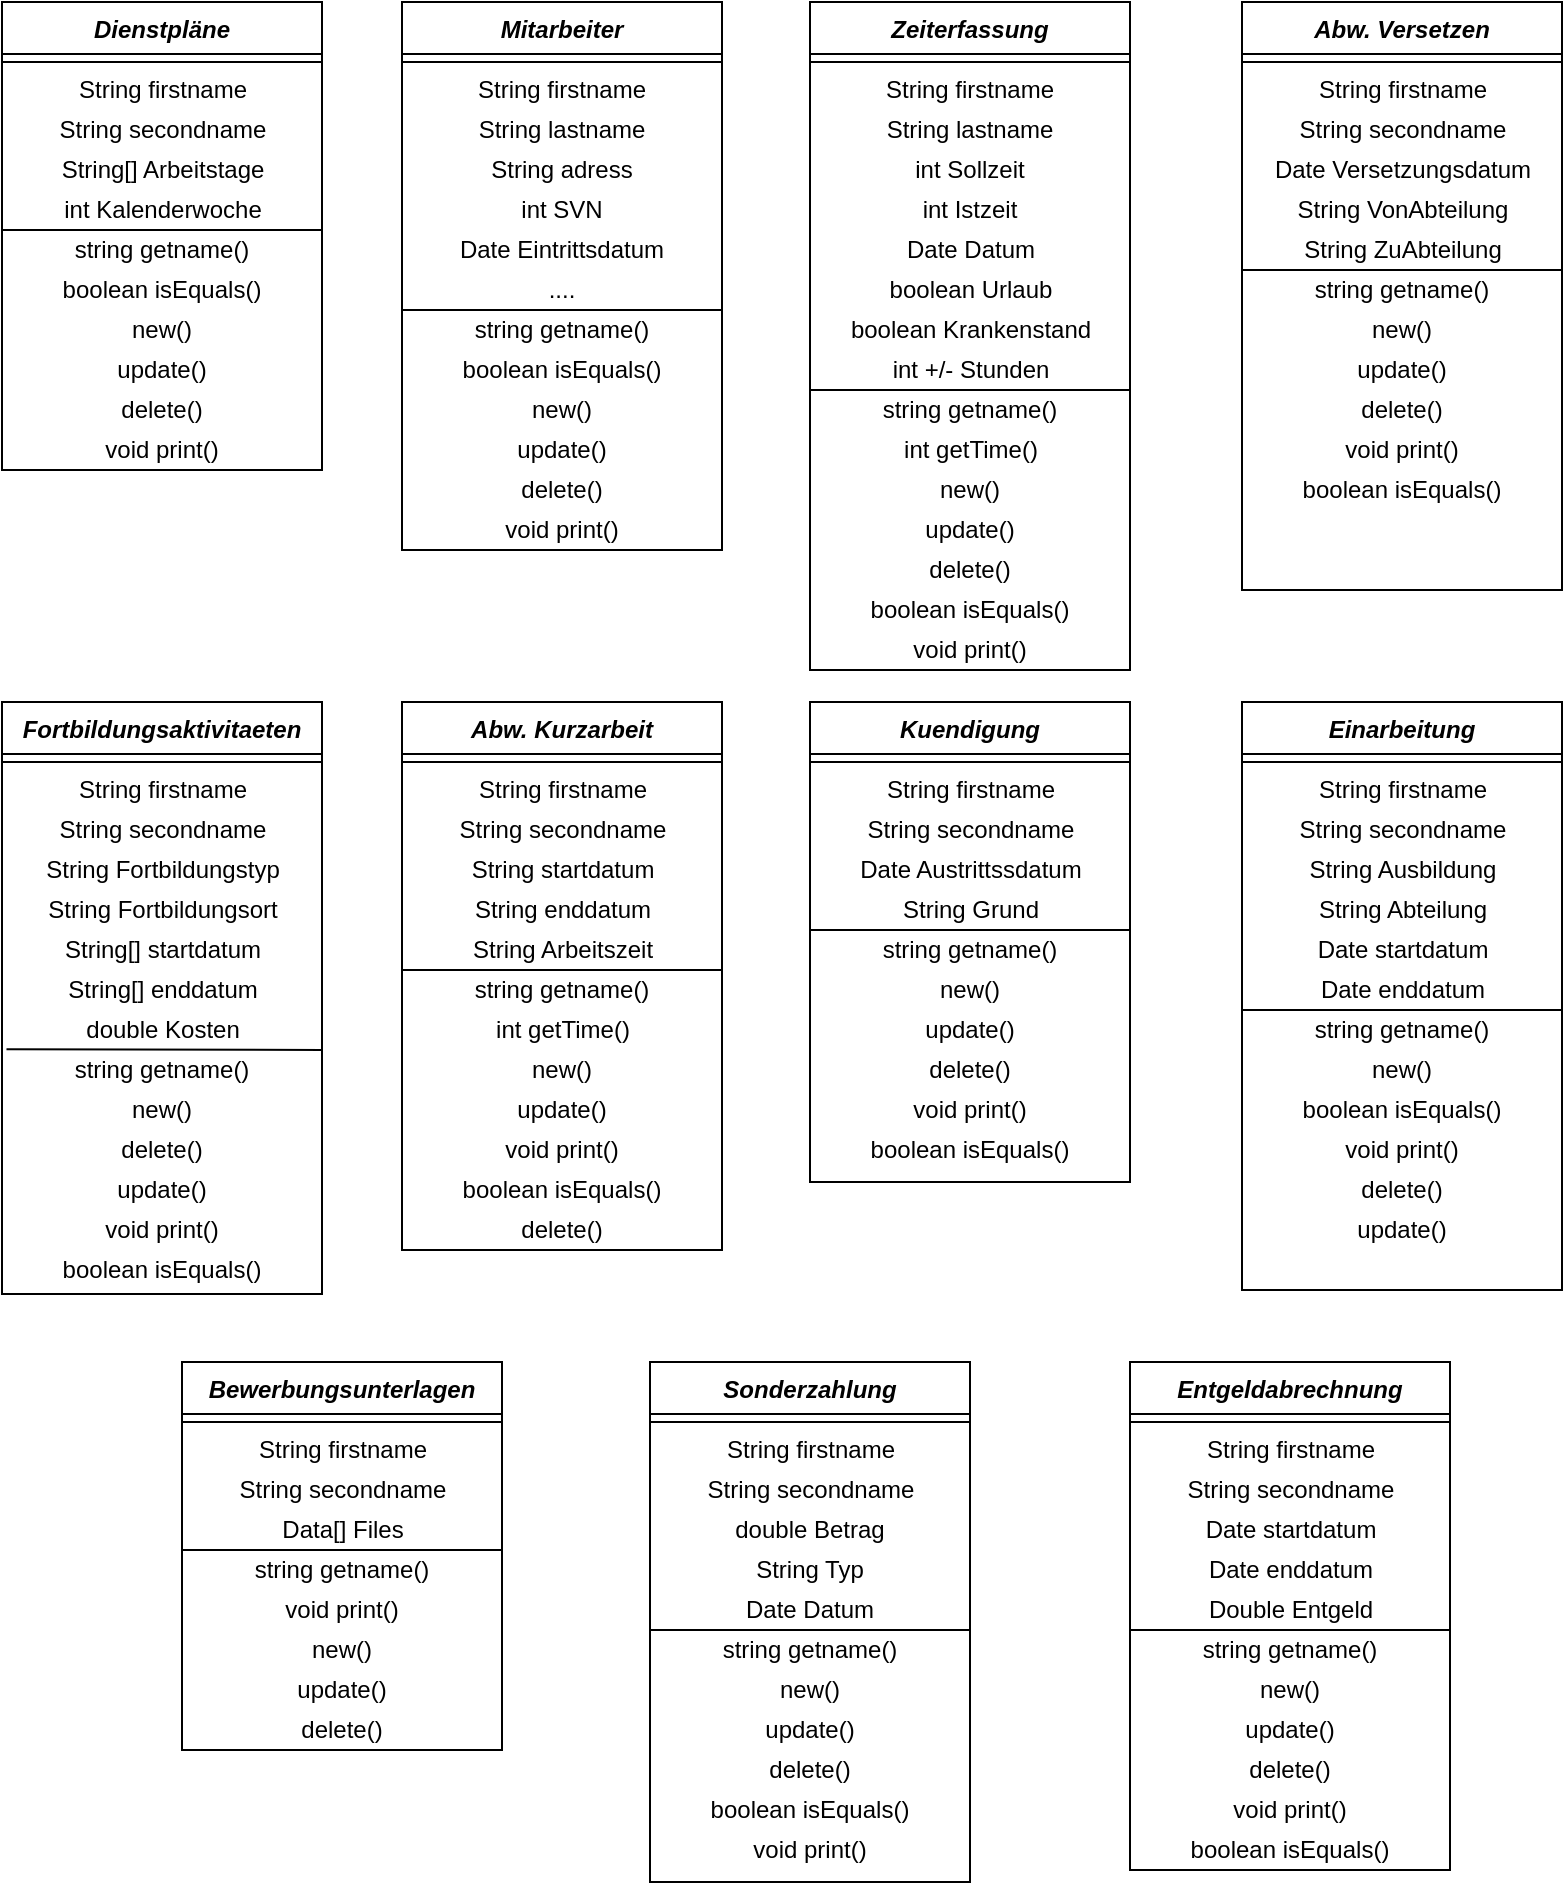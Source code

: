 <mxfile version="13.9.3" type="device"><diagram id="Rldc9mLqfUjf6Ueqeukb" name="Page-1"><mxGraphModel dx="1718" dy="943" grid="1" gridSize="10" guides="1" tooltips="1" connect="1" arrows="1" fold="1" page="1" pageScale="1" pageWidth="827" pageHeight="1169" math="0" shadow="0"><root><mxCell id="0"/><mxCell id="1" parent="0"/><mxCell id="qR90YiJ9i2Nt8PLeUdTQ-1" value="Dienstpläne" style="swimlane;fontStyle=3;align=center;verticalAlign=top;childLayout=stackLayout;horizontal=1;startSize=26;horizontalStack=0;resizeParent=1;resizeLast=0;collapsible=1;marginBottom=0;rounded=0;shadow=0;strokeWidth=1;" vertex="1" parent="1"><mxGeometry x="10" y="10" width="160" height="234" as="geometry"><mxRectangle x="80" y="30" width="160" height="26" as="alternateBounds"/></mxGeometry></mxCell><mxCell id="qR90YiJ9i2Nt8PLeUdTQ-5" value="" style="line;html=1;strokeWidth=1;align=left;verticalAlign=middle;spacingTop=-1;spacingLeft=3;spacingRight=3;rotatable=0;labelPosition=right;points=[];portConstraint=eastwest;" vertex="1" parent="qR90YiJ9i2Nt8PLeUdTQ-1"><mxGeometry y="26" width="160" height="8" as="geometry"/></mxCell><mxCell id="qR90YiJ9i2Nt8PLeUdTQ-32" value="String firstname" style="text;html=1;align=center;verticalAlign=middle;resizable=0;points=[];autosize=1;" vertex="1" parent="qR90YiJ9i2Nt8PLeUdTQ-1"><mxGeometry y="34" width="160" height="20" as="geometry"/></mxCell><mxCell id="qR90YiJ9i2Nt8PLeUdTQ-33" value="String secondname" style="text;html=1;align=center;verticalAlign=middle;resizable=0;points=[];autosize=1;" vertex="1" parent="qR90YiJ9i2Nt8PLeUdTQ-1"><mxGeometry y="54" width="160" height="20" as="geometry"/></mxCell><mxCell id="qR90YiJ9i2Nt8PLeUdTQ-34" value="String[] Arbeitstage" style="text;html=1;align=center;verticalAlign=middle;resizable=0;points=[];autosize=1;" vertex="1" parent="qR90YiJ9i2Nt8PLeUdTQ-1"><mxGeometry y="74" width="160" height="20" as="geometry"/></mxCell><mxCell id="qR90YiJ9i2Nt8PLeUdTQ-35" value="int Kalenderwoche" style="text;html=1;align=center;verticalAlign=middle;resizable=0;points=[];autosize=1;" vertex="1" parent="qR90YiJ9i2Nt8PLeUdTQ-1"><mxGeometry y="94" width="160" height="20" as="geometry"/></mxCell><mxCell id="qR90YiJ9i2Nt8PLeUdTQ-38" value="" style="endArrow=none;html=1;" edge="1" parent="qR90YiJ9i2Nt8PLeUdTQ-1"><mxGeometry width="50" height="50" relative="1" as="geometry"><mxPoint y="114" as="sourcePoint"/><mxPoint x="160" y="114" as="targetPoint"/></mxGeometry></mxCell><mxCell id="qR90YiJ9i2Nt8PLeUdTQ-40" value="string getname()" style="text;html=1;strokeColor=none;fillColor=none;align=center;verticalAlign=middle;whiteSpace=wrap;rounded=0;" vertex="1" parent="qR90YiJ9i2Nt8PLeUdTQ-1"><mxGeometry y="114" width="160" height="20" as="geometry"/></mxCell><mxCell id="qR90YiJ9i2Nt8PLeUdTQ-41" value="boolean isEquals()" style="text;html=1;strokeColor=none;fillColor=none;align=center;verticalAlign=middle;whiteSpace=wrap;rounded=0;" vertex="1" parent="qR90YiJ9i2Nt8PLeUdTQ-1"><mxGeometry y="134" width="160" height="20" as="geometry"/></mxCell><mxCell id="qR90YiJ9i2Nt8PLeUdTQ-78" value="new()" style="text;html=1;strokeColor=none;fillColor=none;align=center;verticalAlign=middle;whiteSpace=wrap;rounded=0;" vertex="1" parent="qR90YiJ9i2Nt8PLeUdTQ-1"><mxGeometry y="154" width="160" height="20" as="geometry"/></mxCell><mxCell id="qR90YiJ9i2Nt8PLeUdTQ-56" value="update()" style="text;html=1;strokeColor=none;fillColor=none;align=center;verticalAlign=middle;whiteSpace=wrap;rounded=0;" vertex="1" parent="qR90YiJ9i2Nt8PLeUdTQ-1"><mxGeometry y="174" width="160" height="20" as="geometry"/></mxCell><mxCell id="qR90YiJ9i2Nt8PLeUdTQ-57" value="delete()" style="text;html=1;strokeColor=none;fillColor=none;align=center;verticalAlign=middle;whiteSpace=wrap;rounded=0;" vertex="1" parent="qR90YiJ9i2Nt8PLeUdTQ-1"><mxGeometry y="194" width="160" height="20" as="geometry"/></mxCell><mxCell id="qR90YiJ9i2Nt8PLeUdTQ-42" value="void print()" style="text;html=1;strokeColor=none;fillColor=none;align=center;verticalAlign=middle;whiteSpace=wrap;rounded=0;" vertex="1" parent="qR90YiJ9i2Nt8PLeUdTQ-1"><mxGeometry y="214" width="160" height="20" as="geometry"/></mxCell><mxCell id="qR90YiJ9i2Nt8PLeUdTQ-7" value="Fortbildungsaktivitaeten" style="swimlane;fontStyle=3;align=center;verticalAlign=top;childLayout=stackLayout;horizontal=1;startSize=26;horizontalStack=0;resizeParent=1;resizeLast=0;collapsible=1;marginBottom=0;rounded=0;shadow=0;strokeWidth=1;" vertex="1" parent="1"><mxGeometry x="10" y="360" width="160" height="296" as="geometry"><mxRectangle x="130" y="380" width="160" height="26" as="alternateBounds"/></mxGeometry></mxCell><mxCell id="qR90YiJ9i2Nt8PLeUdTQ-10" value="" style="line;html=1;strokeWidth=1;align=left;verticalAlign=middle;spacingTop=-1;spacingLeft=3;spacingRight=3;rotatable=0;labelPosition=right;points=[];portConstraint=eastwest;" vertex="1" parent="qR90YiJ9i2Nt8PLeUdTQ-7"><mxGeometry y="26" width="160" height="8" as="geometry"/></mxCell><mxCell id="qR90YiJ9i2Nt8PLeUdTQ-81" value="String firstname" style="text;html=1;align=center;verticalAlign=middle;resizable=0;points=[];autosize=1;" vertex="1" parent="qR90YiJ9i2Nt8PLeUdTQ-7"><mxGeometry y="34" width="160" height="20" as="geometry"/></mxCell><mxCell id="qR90YiJ9i2Nt8PLeUdTQ-82" value="String secondname" style="text;html=1;align=center;verticalAlign=middle;resizable=0;points=[];autosize=1;" vertex="1" parent="qR90YiJ9i2Nt8PLeUdTQ-7"><mxGeometry y="54" width="160" height="20" as="geometry"/></mxCell><mxCell id="qR90YiJ9i2Nt8PLeUdTQ-85" value="String Fortbildungstyp" style="text;html=1;align=center;verticalAlign=middle;resizable=0;points=[];autosize=1;" vertex="1" parent="qR90YiJ9i2Nt8PLeUdTQ-7"><mxGeometry y="74" width="160" height="20" as="geometry"/></mxCell><mxCell id="qR90YiJ9i2Nt8PLeUdTQ-87" value="String Fortbildungsort" style="text;html=1;align=center;verticalAlign=middle;resizable=0;points=[];autosize=1;" vertex="1" parent="qR90YiJ9i2Nt8PLeUdTQ-7"><mxGeometry y="94" width="160" height="20" as="geometry"/></mxCell><mxCell id="qR90YiJ9i2Nt8PLeUdTQ-83" value="String[] startdatum" style="text;html=1;align=center;verticalAlign=middle;resizable=0;points=[];autosize=1;" vertex="1" parent="qR90YiJ9i2Nt8PLeUdTQ-7"><mxGeometry y="114" width="160" height="20" as="geometry"/></mxCell><mxCell id="qR90YiJ9i2Nt8PLeUdTQ-84" value="String[] enddatum" style="text;html=1;align=center;verticalAlign=middle;resizable=0;points=[];autosize=1;" vertex="1" parent="qR90YiJ9i2Nt8PLeUdTQ-7"><mxGeometry y="134" width="160" height="20" as="geometry"/></mxCell><mxCell id="qR90YiJ9i2Nt8PLeUdTQ-86" value="double Kosten" style="text;html=1;align=center;verticalAlign=middle;resizable=0;points=[];autosize=1;" vertex="1" parent="qR90YiJ9i2Nt8PLeUdTQ-7"><mxGeometry y="154" width="160" height="20" as="geometry"/></mxCell><mxCell id="qR90YiJ9i2Nt8PLeUdTQ-88" value="" style="endArrow=none;html=1;exitX=0.014;exitY=0.983;exitDx=0;exitDy=0;exitPerimeter=0;" edge="1" parent="qR90YiJ9i2Nt8PLeUdTQ-7" source="qR90YiJ9i2Nt8PLeUdTQ-86"><mxGeometry width="50" height="50" relative="1" as="geometry"><mxPoint x="30" y="174" as="sourcePoint"/><mxPoint x="160" y="174" as="targetPoint"/></mxGeometry></mxCell><mxCell id="qR90YiJ9i2Nt8PLeUdTQ-89" value="string getname()" style="text;html=1;strokeColor=none;fillColor=none;align=center;verticalAlign=middle;whiteSpace=wrap;rounded=0;" vertex="1" parent="qR90YiJ9i2Nt8PLeUdTQ-7"><mxGeometry y="174" width="160" height="20" as="geometry"/></mxCell><mxCell id="qR90YiJ9i2Nt8PLeUdTQ-91" value="new()" style="text;html=1;strokeColor=none;fillColor=none;align=center;verticalAlign=middle;whiteSpace=wrap;rounded=0;" vertex="1" parent="qR90YiJ9i2Nt8PLeUdTQ-7"><mxGeometry y="194" width="160" height="20" as="geometry"/></mxCell><mxCell id="qR90YiJ9i2Nt8PLeUdTQ-93" value="delete()" style="text;html=1;strokeColor=none;fillColor=none;align=center;verticalAlign=middle;whiteSpace=wrap;rounded=0;" vertex="1" parent="qR90YiJ9i2Nt8PLeUdTQ-7"><mxGeometry y="214" width="160" height="20" as="geometry"/></mxCell><mxCell id="qR90YiJ9i2Nt8PLeUdTQ-92" value="update()" style="text;html=1;strokeColor=none;fillColor=none;align=center;verticalAlign=middle;whiteSpace=wrap;rounded=0;" vertex="1" parent="qR90YiJ9i2Nt8PLeUdTQ-7"><mxGeometry y="234" width="160" height="20" as="geometry"/></mxCell><mxCell id="qR90YiJ9i2Nt8PLeUdTQ-95" value="void print()" style="text;html=1;strokeColor=none;fillColor=none;align=center;verticalAlign=middle;whiteSpace=wrap;rounded=0;" vertex="1" parent="qR90YiJ9i2Nt8PLeUdTQ-7"><mxGeometry y="254" width="160" height="20" as="geometry"/></mxCell><mxCell id="qR90YiJ9i2Nt8PLeUdTQ-94" value="boolean isEquals()" style="text;html=1;strokeColor=none;fillColor=none;align=center;verticalAlign=middle;whiteSpace=wrap;rounded=0;" vertex="1" parent="qR90YiJ9i2Nt8PLeUdTQ-7"><mxGeometry y="274" width="160" height="20" as="geometry"/></mxCell><mxCell id="qR90YiJ9i2Nt8PLeUdTQ-14" value="Zeiterfassung" style="swimlane;fontStyle=3;align=center;verticalAlign=top;childLayout=stackLayout;horizontal=1;startSize=26;horizontalStack=0;resizeParent=1;resizeLast=0;collapsible=1;marginBottom=0;rounded=0;shadow=0;strokeWidth=1;" vertex="1" parent="1"><mxGeometry x="414" y="10" width="160" height="334" as="geometry"><mxRectangle x="340" y="380" width="170" height="26" as="alternateBounds"/></mxGeometry></mxCell><mxCell id="qR90YiJ9i2Nt8PLeUdTQ-16" value="" style="line;html=1;strokeWidth=1;align=left;verticalAlign=middle;spacingTop=-1;spacingLeft=3;spacingRight=3;rotatable=0;labelPosition=right;points=[];portConstraint=eastwest;" vertex="1" parent="qR90YiJ9i2Nt8PLeUdTQ-14"><mxGeometry y="26" width="160" height="8" as="geometry"/></mxCell><mxCell id="qR90YiJ9i2Nt8PLeUdTQ-60" value="String firstname" style="text;html=1;strokeColor=none;fillColor=none;align=center;verticalAlign=middle;whiteSpace=wrap;rounded=0;" vertex="1" parent="qR90YiJ9i2Nt8PLeUdTQ-14"><mxGeometry y="34" width="160" height="20" as="geometry"/></mxCell><mxCell id="qR90YiJ9i2Nt8PLeUdTQ-61" value="String lastname" style="text;html=1;strokeColor=none;fillColor=none;align=center;verticalAlign=middle;whiteSpace=wrap;rounded=0;" vertex="1" parent="qR90YiJ9i2Nt8PLeUdTQ-14"><mxGeometry y="54" width="160" height="20" as="geometry"/></mxCell><mxCell id="qR90YiJ9i2Nt8PLeUdTQ-62" value="int Sollzeit" style="text;html=1;strokeColor=none;fillColor=none;align=center;verticalAlign=middle;whiteSpace=wrap;rounded=0;" vertex="1" parent="qR90YiJ9i2Nt8PLeUdTQ-14"><mxGeometry y="74" width="160" height="20" as="geometry"/></mxCell><mxCell id="qR90YiJ9i2Nt8PLeUdTQ-63" value="int Istzeit" style="text;html=1;strokeColor=none;fillColor=none;align=center;verticalAlign=middle;whiteSpace=wrap;rounded=0;" vertex="1" parent="qR90YiJ9i2Nt8PLeUdTQ-14"><mxGeometry y="94" width="160" height="20" as="geometry"/></mxCell><mxCell id="qR90YiJ9i2Nt8PLeUdTQ-64" value="Date Datum" style="text;html=1;align=center;verticalAlign=middle;resizable=0;points=[];autosize=1;" vertex="1" parent="qR90YiJ9i2Nt8PLeUdTQ-14"><mxGeometry y="114" width="160" height="20" as="geometry"/></mxCell><mxCell id="qR90YiJ9i2Nt8PLeUdTQ-65" value="boolean Urlaub" style="text;html=1;align=center;verticalAlign=middle;resizable=0;points=[];autosize=1;" vertex="1" parent="qR90YiJ9i2Nt8PLeUdTQ-14"><mxGeometry y="134" width="160" height="20" as="geometry"/></mxCell><mxCell id="qR90YiJ9i2Nt8PLeUdTQ-66" value="boolean Krankenstand" style="text;html=1;align=center;verticalAlign=middle;resizable=0;points=[];autosize=1;" vertex="1" parent="qR90YiJ9i2Nt8PLeUdTQ-14"><mxGeometry y="154" width="160" height="20" as="geometry"/></mxCell><mxCell id="qR90YiJ9i2Nt8PLeUdTQ-68" value="int +/- Stunden" style="text;html=1;align=center;verticalAlign=middle;resizable=0;points=[];autosize=1;" vertex="1" parent="qR90YiJ9i2Nt8PLeUdTQ-14"><mxGeometry y="174" width="160" height="20" as="geometry"/></mxCell><mxCell id="qR90YiJ9i2Nt8PLeUdTQ-71" value="string getname()" style="text;html=1;strokeColor=none;fillColor=none;align=center;verticalAlign=middle;whiteSpace=wrap;rounded=0;" vertex="1" parent="qR90YiJ9i2Nt8PLeUdTQ-14"><mxGeometry y="194" width="160" height="20" as="geometry"/></mxCell><mxCell id="qR90YiJ9i2Nt8PLeUdTQ-70" value="int getTime()" style="text;html=1;align=center;verticalAlign=middle;resizable=0;points=[];autosize=1;" vertex="1" parent="qR90YiJ9i2Nt8PLeUdTQ-14"><mxGeometry y="214" width="160" height="20" as="geometry"/></mxCell><mxCell id="qR90YiJ9i2Nt8PLeUdTQ-69" value="" style="endArrow=none;html=1;" edge="1" parent="qR90YiJ9i2Nt8PLeUdTQ-14"><mxGeometry width="50" height="50" relative="1" as="geometry"><mxPoint y="194" as="sourcePoint"/><mxPoint x="160" y="194" as="targetPoint"/></mxGeometry></mxCell><mxCell id="qR90YiJ9i2Nt8PLeUdTQ-80" value="new()" style="text;html=1;strokeColor=none;fillColor=none;align=center;verticalAlign=middle;whiteSpace=wrap;rounded=0;" vertex="1" parent="qR90YiJ9i2Nt8PLeUdTQ-14"><mxGeometry y="234" width="160" height="20" as="geometry"/></mxCell><mxCell id="qR90YiJ9i2Nt8PLeUdTQ-72" value="update()" style="text;html=1;strokeColor=none;fillColor=none;align=center;verticalAlign=middle;whiteSpace=wrap;rounded=0;" vertex="1" parent="qR90YiJ9i2Nt8PLeUdTQ-14"><mxGeometry y="254" width="160" height="20" as="geometry"/></mxCell><mxCell id="qR90YiJ9i2Nt8PLeUdTQ-73" value="delete()" style="text;html=1;strokeColor=none;fillColor=none;align=center;verticalAlign=middle;whiteSpace=wrap;rounded=0;" vertex="1" parent="qR90YiJ9i2Nt8PLeUdTQ-14"><mxGeometry y="274" width="160" height="20" as="geometry"/></mxCell><mxCell id="qR90YiJ9i2Nt8PLeUdTQ-74" value="boolean isEquals()" style="text;html=1;strokeColor=none;fillColor=none;align=center;verticalAlign=middle;whiteSpace=wrap;rounded=0;" vertex="1" parent="qR90YiJ9i2Nt8PLeUdTQ-14"><mxGeometry y="294" width="160" height="20" as="geometry"/></mxCell><mxCell id="qR90YiJ9i2Nt8PLeUdTQ-75" value="void print()" style="text;html=1;strokeColor=none;fillColor=none;align=center;verticalAlign=middle;whiteSpace=wrap;rounded=0;" vertex="1" parent="qR90YiJ9i2Nt8PLeUdTQ-14"><mxGeometry y="314" width="160" height="20" as="geometry"/></mxCell><mxCell id="qR90YiJ9i2Nt8PLeUdTQ-18" value="Mitarbeiter" style="swimlane;fontStyle=3;align=center;verticalAlign=top;childLayout=stackLayout;horizontal=1;startSize=26;horizontalStack=0;resizeParent=1;resizeLast=0;collapsible=1;marginBottom=0;rounded=0;shadow=0;strokeWidth=1;" vertex="1" parent="1"><mxGeometry x="210" y="10" width="160" height="274" as="geometry"><mxRectangle x="550" y="140" width="160" height="26" as="alternateBounds"/></mxGeometry></mxCell><mxCell id="qR90YiJ9i2Nt8PLeUdTQ-24" value="" style="line;html=1;strokeWidth=1;align=left;verticalAlign=middle;spacingTop=-1;spacingLeft=3;spacingRight=3;rotatable=0;labelPosition=right;points=[];portConstraint=eastwest;" vertex="1" parent="qR90YiJ9i2Nt8PLeUdTQ-18"><mxGeometry y="26" width="160" height="8" as="geometry"/></mxCell><mxCell id="qR90YiJ9i2Nt8PLeUdTQ-43" value="String firstname" style="text;html=1;strokeColor=none;fillColor=none;align=center;verticalAlign=middle;whiteSpace=wrap;rounded=0;" vertex="1" parent="qR90YiJ9i2Nt8PLeUdTQ-18"><mxGeometry y="34" width="160" height="20" as="geometry"/></mxCell><mxCell id="qR90YiJ9i2Nt8PLeUdTQ-44" value="String lastname" style="text;html=1;strokeColor=none;fillColor=none;align=center;verticalAlign=middle;whiteSpace=wrap;rounded=0;" vertex="1" parent="qR90YiJ9i2Nt8PLeUdTQ-18"><mxGeometry y="54" width="160" height="20" as="geometry"/></mxCell><mxCell id="qR90YiJ9i2Nt8PLeUdTQ-45" value="String adress" style="text;html=1;strokeColor=none;fillColor=none;align=center;verticalAlign=middle;whiteSpace=wrap;rounded=0;" vertex="1" parent="qR90YiJ9i2Nt8PLeUdTQ-18"><mxGeometry y="74" width="160" height="20" as="geometry"/></mxCell><mxCell id="qR90YiJ9i2Nt8PLeUdTQ-47" value="int SVN" style="text;html=1;strokeColor=none;fillColor=none;align=center;verticalAlign=middle;whiteSpace=wrap;rounded=0;" vertex="1" parent="qR90YiJ9i2Nt8PLeUdTQ-18"><mxGeometry y="94" width="160" height="20" as="geometry"/></mxCell><mxCell id="qR90YiJ9i2Nt8PLeUdTQ-48" value="Date Eintrittsdatum" style="text;html=1;strokeColor=none;fillColor=none;align=center;verticalAlign=middle;whiteSpace=wrap;rounded=0;" vertex="1" parent="qR90YiJ9i2Nt8PLeUdTQ-18"><mxGeometry y="114" width="160" height="20" as="geometry"/></mxCell><mxCell id="qR90YiJ9i2Nt8PLeUdTQ-49" value="...." style="text;html=1;strokeColor=none;fillColor=none;align=center;verticalAlign=middle;whiteSpace=wrap;rounded=0;" vertex="1" parent="qR90YiJ9i2Nt8PLeUdTQ-18"><mxGeometry y="134" width="160" height="20" as="geometry"/></mxCell><mxCell id="qR90YiJ9i2Nt8PLeUdTQ-51" value="" style="endArrow=none;html=1;" edge="1" parent="qR90YiJ9i2Nt8PLeUdTQ-18"><mxGeometry width="50" height="50" relative="1" as="geometry"><mxPoint y="154" as="sourcePoint"/><mxPoint x="160" y="154" as="targetPoint"/></mxGeometry></mxCell><mxCell id="qR90YiJ9i2Nt8PLeUdTQ-52" value="string getname()" style="text;html=1;strokeColor=none;fillColor=none;align=center;verticalAlign=middle;whiteSpace=wrap;rounded=0;" vertex="1" parent="qR90YiJ9i2Nt8PLeUdTQ-18"><mxGeometry y="154" width="160" height="20" as="geometry"/></mxCell><mxCell id="qR90YiJ9i2Nt8PLeUdTQ-53" value="boolean isEquals()" style="text;html=1;strokeColor=none;fillColor=none;align=center;verticalAlign=middle;whiteSpace=wrap;rounded=0;" vertex="1" parent="qR90YiJ9i2Nt8PLeUdTQ-18"><mxGeometry y="174" width="160" height="20" as="geometry"/></mxCell><mxCell id="qR90YiJ9i2Nt8PLeUdTQ-79" value="new()" style="text;html=1;strokeColor=none;fillColor=none;align=center;verticalAlign=middle;whiteSpace=wrap;rounded=0;" vertex="1" parent="qR90YiJ9i2Nt8PLeUdTQ-18"><mxGeometry y="194" width="160" height="20" as="geometry"/></mxCell><mxCell id="qR90YiJ9i2Nt8PLeUdTQ-58" value="update()" style="text;html=1;strokeColor=none;fillColor=none;align=center;verticalAlign=middle;whiteSpace=wrap;rounded=0;" vertex="1" parent="qR90YiJ9i2Nt8PLeUdTQ-18"><mxGeometry y="214" width="160" height="20" as="geometry"/></mxCell><mxCell id="qR90YiJ9i2Nt8PLeUdTQ-59" value="delete()" style="text;html=1;strokeColor=none;fillColor=none;align=center;verticalAlign=middle;whiteSpace=wrap;rounded=0;" vertex="1" parent="qR90YiJ9i2Nt8PLeUdTQ-18"><mxGeometry y="234" width="160" height="20" as="geometry"/></mxCell><mxCell id="qR90YiJ9i2Nt8PLeUdTQ-54" value="void print()" style="text;html=1;strokeColor=none;fillColor=none;align=center;verticalAlign=middle;whiteSpace=wrap;rounded=0;" vertex="1" parent="qR90YiJ9i2Nt8PLeUdTQ-18"><mxGeometry y="254" width="160" height="20" as="geometry"/></mxCell><mxCell id="qR90YiJ9i2Nt8PLeUdTQ-96" value="Abw. Kurzarbeit" style="swimlane;fontStyle=3;align=center;verticalAlign=top;childLayout=stackLayout;horizontal=1;startSize=26;horizontalStack=0;resizeParent=1;resizeLast=0;collapsible=1;marginBottom=0;rounded=0;shadow=0;strokeWidth=1;" vertex="1" parent="1"><mxGeometry x="210" y="360" width="160" height="274" as="geometry"><mxRectangle x="130" y="380" width="160" height="26" as="alternateBounds"/></mxGeometry></mxCell><mxCell id="qR90YiJ9i2Nt8PLeUdTQ-97" value="" style="line;html=1;strokeWidth=1;align=left;verticalAlign=middle;spacingTop=-1;spacingLeft=3;spacingRight=3;rotatable=0;labelPosition=right;points=[];portConstraint=eastwest;" vertex="1" parent="qR90YiJ9i2Nt8PLeUdTQ-96"><mxGeometry y="26" width="160" height="8" as="geometry"/></mxCell><mxCell id="qR90YiJ9i2Nt8PLeUdTQ-98" value="String firstname" style="text;html=1;align=center;verticalAlign=middle;resizable=0;points=[];autosize=1;" vertex="1" parent="qR90YiJ9i2Nt8PLeUdTQ-96"><mxGeometry y="34" width="160" height="20" as="geometry"/></mxCell><mxCell id="qR90YiJ9i2Nt8PLeUdTQ-99" value="String secondname" style="text;html=1;align=center;verticalAlign=middle;resizable=0;points=[];autosize=1;" vertex="1" parent="qR90YiJ9i2Nt8PLeUdTQ-96"><mxGeometry y="54" width="160" height="20" as="geometry"/></mxCell><mxCell id="qR90YiJ9i2Nt8PLeUdTQ-102" value="String startdatum" style="text;html=1;align=center;verticalAlign=middle;resizable=0;points=[];autosize=1;" vertex="1" parent="qR90YiJ9i2Nt8PLeUdTQ-96"><mxGeometry y="74" width="160" height="20" as="geometry"/></mxCell><mxCell id="qR90YiJ9i2Nt8PLeUdTQ-120" value="" style="endArrow=none;html=1;entryX=1;entryY=0;entryDx=0;entryDy=0;" edge="1" parent="qR90YiJ9i2Nt8PLeUdTQ-96" target="qR90YiJ9i2Nt8PLeUdTQ-113"><mxGeometry width="50" height="50" relative="1" as="geometry"><mxPoint y="134" as="sourcePoint"/><mxPoint x="50" y="84" as="targetPoint"/><Array as="points"/></mxGeometry></mxCell><mxCell id="qR90YiJ9i2Nt8PLeUdTQ-103" value="String enddatum" style="text;html=1;align=center;verticalAlign=middle;resizable=0;points=[];autosize=1;" vertex="1" parent="qR90YiJ9i2Nt8PLeUdTQ-96"><mxGeometry y="94" width="160" height="20" as="geometry"/></mxCell><mxCell id="qR90YiJ9i2Nt8PLeUdTQ-112" value="String Arbeitszeit" style="text;html=1;align=center;verticalAlign=middle;resizable=0;points=[];autosize=1;" vertex="1" parent="qR90YiJ9i2Nt8PLeUdTQ-96"><mxGeometry y="114" width="160" height="20" as="geometry"/></mxCell><mxCell id="qR90YiJ9i2Nt8PLeUdTQ-113" value="string getname()" style="text;html=1;strokeColor=none;fillColor=none;align=center;verticalAlign=middle;whiteSpace=wrap;rounded=0;" vertex="1" parent="qR90YiJ9i2Nt8PLeUdTQ-96"><mxGeometry y="134" width="160" height="20" as="geometry"/></mxCell><mxCell id="qR90YiJ9i2Nt8PLeUdTQ-114" value="int getTime()" style="text;html=1;align=center;verticalAlign=middle;resizable=0;points=[];autosize=1;" vertex="1" parent="qR90YiJ9i2Nt8PLeUdTQ-96"><mxGeometry y="154" width="160" height="20" as="geometry"/></mxCell><mxCell id="qR90YiJ9i2Nt8PLeUdTQ-115" value="new()" style="text;html=1;strokeColor=none;fillColor=none;align=center;verticalAlign=middle;whiteSpace=wrap;rounded=0;" vertex="1" parent="qR90YiJ9i2Nt8PLeUdTQ-96"><mxGeometry y="174" width="160" height="20" as="geometry"/></mxCell><mxCell id="qR90YiJ9i2Nt8PLeUdTQ-116" value="update()" style="text;html=1;strokeColor=none;fillColor=none;align=center;verticalAlign=middle;whiteSpace=wrap;rounded=0;" vertex="1" parent="qR90YiJ9i2Nt8PLeUdTQ-96"><mxGeometry y="194" width="160" height="20" as="geometry"/></mxCell><mxCell id="qR90YiJ9i2Nt8PLeUdTQ-119" value="void print()" style="text;html=1;strokeColor=none;fillColor=none;align=center;verticalAlign=middle;whiteSpace=wrap;rounded=0;" vertex="1" parent="qR90YiJ9i2Nt8PLeUdTQ-96"><mxGeometry y="214" width="160" height="20" as="geometry"/></mxCell><mxCell id="qR90YiJ9i2Nt8PLeUdTQ-118" value="boolean isEquals()" style="text;html=1;strokeColor=none;fillColor=none;align=center;verticalAlign=middle;whiteSpace=wrap;rounded=0;" vertex="1" parent="qR90YiJ9i2Nt8PLeUdTQ-96"><mxGeometry y="234" width="160" height="20" as="geometry"/></mxCell><mxCell id="qR90YiJ9i2Nt8PLeUdTQ-117" value="delete()" style="text;html=1;strokeColor=none;fillColor=none;align=center;verticalAlign=middle;whiteSpace=wrap;rounded=0;" vertex="1" parent="qR90YiJ9i2Nt8PLeUdTQ-96"><mxGeometry y="254" width="160" height="20" as="geometry"/></mxCell><mxCell id="qR90YiJ9i2Nt8PLeUdTQ-121" value="Abw. Versetzen" style="swimlane;fontStyle=3;align=center;verticalAlign=top;childLayout=stackLayout;horizontal=1;startSize=26;horizontalStack=0;resizeParent=1;resizeLast=0;collapsible=1;marginBottom=0;rounded=0;shadow=0;strokeWidth=1;" vertex="1" parent="1"><mxGeometry x="630" y="10" width="160" height="294" as="geometry"><mxRectangle x="130" y="380" width="160" height="26" as="alternateBounds"/></mxGeometry></mxCell><mxCell id="qR90YiJ9i2Nt8PLeUdTQ-122" value="" style="line;html=1;strokeWidth=1;align=left;verticalAlign=middle;spacingTop=-1;spacingLeft=3;spacingRight=3;rotatable=0;labelPosition=right;points=[];portConstraint=eastwest;" vertex="1" parent="qR90YiJ9i2Nt8PLeUdTQ-121"><mxGeometry y="26" width="160" height="8" as="geometry"/></mxCell><mxCell id="qR90YiJ9i2Nt8PLeUdTQ-123" value="String firstname" style="text;html=1;align=center;verticalAlign=middle;resizable=0;points=[];autosize=1;" vertex="1" parent="qR90YiJ9i2Nt8PLeUdTQ-121"><mxGeometry y="34" width="160" height="20" as="geometry"/></mxCell><mxCell id="qR90YiJ9i2Nt8PLeUdTQ-124" value="String secondname" style="text;html=1;align=center;verticalAlign=middle;resizable=0;points=[];autosize=1;" vertex="1" parent="qR90YiJ9i2Nt8PLeUdTQ-121"><mxGeometry y="54" width="160" height="20" as="geometry"/></mxCell><mxCell id="qR90YiJ9i2Nt8PLeUdTQ-140" value="Date Versetzungsdatum" style="text;html=1;align=center;verticalAlign=middle;resizable=0;points=[];autosize=1;" vertex="1" parent="qR90YiJ9i2Nt8PLeUdTQ-121"><mxGeometry y="74" width="160" height="20" as="geometry"/></mxCell><mxCell id="qR90YiJ9i2Nt8PLeUdTQ-141" value="String VonAbteilung" style="text;html=1;align=center;verticalAlign=middle;resizable=0;points=[];autosize=1;" vertex="1" parent="qR90YiJ9i2Nt8PLeUdTQ-121"><mxGeometry y="94" width="160" height="20" as="geometry"/></mxCell><mxCell id="qR90YiJ9i2Nt8PLeUdTQ-142" value="String ZuAbteilung" style="text;html=1;align=center;verticalAlign=middle;resizable=0;points=[];autosize=1;" vertex="1" parent="qR90YiJ9i2Nt8PLeUdTQ-121"><mxGeometry y="114" width="160" height="20" as="geometry"/></mxCell><mxCell id="qR90YiJ9i2Nt8PLeUdTQ-143" value="string getname()" style="text;html=1;strokeColor=none;fillColor=none;align=center;verticalAlign=middle;whiteSpace=wrap;rounded=0;" vertex="1" parent="qR90YiJ9i2Nt8PLeUdTQ-121"><mxGeometry y="134" width="160" height="20" as="geometry"/></mxCell><mxCell id="qR90YiJ9i2Nt8PLeUdTQ-144" value="new()" style="text;html=1;strokeColor=none;fillColor=none;align=center;verticalAlign=middle;whiteSpace=wrap;rounded=0;" vertex="1" parent="qR90YiJ9i2Nt8PLeUdTQ-121"><mxGeometry y="154" width="160" height="20" as="geometry"/></mxCell><mxCell id="qR90YiJ9i2Nt8PLeUdTQ-145" value="update()" style="text;html=1;strokeColor=none;fillColor=none;align=center;verticalAlign=middle;whiteSpace=wrap;rounded=0;" vertex="1" parent="qR90YiJ9i2Nt8PLeUdTQ-121"><mxGeometry y="174" width="160" height="20" as="geometry"/></mxCell><mxCell id="qR90YiJ9i2Nt8PLeUdTQ-146" value="delete()" style="text;html=1;strokeColor=none;fillColor=none;align=center;verticalAlign=middle;whiteSpace=wrap;rounded=0;" vertex="1" parent="qR90YiJ9i2Nt8PLeUdTQ-121"><mxGeometry y="194" width="160" height="20" as="geometry"/></mxCell><mxCell id="qR90YiJ9i2Nt8PLeUdTQ-148" value="void print()" style="text;html=1;strokeColor=none;fillColor=none;align=center;verticalAlign=middle;whiteSpace=wrap;rounded=0;" vertex="1" parent="qR90YiJ9i2Nt8PLeUdTQ-121"><mxGeometry y="214" width="160" height="20" as="geometry"/></mxCell><mxCell id="qR90YiJ9i2Nt8PLeUdTQ-147" value="boolean isEquals()" style="text;html=1;strokeColor=none;fillColor=none;align=center;verticalAlign=middle;whiteSpace=wrap;rounded=0;" vertex="1" parent="qR90YiJ9i2Nt8PLeUdTQ-121"><mxGeometry y="234" width="160" height="20" as="geometry"/></mxCell><mxCell id="qR90YiJ9i2Nt8PLeUdTQ-149" value="" style="endArrow=none;html=1;exitX=0;exitY=0;exitDx=0;exitDy=0;entryX=1;entryY=0;entryDx=0;entryDy=0;" edge="1" parent="qR90YiJ9i2Nt8PLeUdTQ-121" source="qR90YiJ9i2Nt8PLeUdTQ-143" target="qR90YiJ9i2Nt8PLeUdTQ-143"><mxGeometry width="50" height="50" relative="1" as="geometry"><mxPoint x="30" y="110" as="sourcePoint"/><mxPoint x="80" y="60" as="targetPoint"/></mxGeometry></mxCell><mxCell id="qR90YiJ9i2Nt8PLeUdTQ-150" value="Kuendigung" style="swimlane;fontStyle=3;align=center;verticalAlign=top;childLayout=stackLayout;horizontal=1;startSize=26;horizontalStack=0;resizeParent=1;resizeLast=0;collapsible=1;marginBottom=0;rounded=0;shadow=0;strokeWidth=1;" vertex="1" parent="1"><mxGeometry x="414" y="360" width="160" height="240" as="geometry"><mxRectangle x="130" y="380" width="160" height="26" as="alternateBounds"/></mxGeometry></mxCell><mxCell id="qR90YiJ9i2Nt8PLeUdTQ-151" value="" style="line;html=1;strokeWidth=1;align=left;verticalAlign=middle;spacingTop=-1;spacingLeft=3;spacingRight=3;rotatable=0;labelPosition=right;points=[];portConstraint=eastwest;" vertex="1" parent="qR90YiJ9i2Nt8PLeUdTQ-150"><mxGeometry y="26" width="160" height="8" as="geometry"/></mxCell><mxCell id="qR90YiJ9i2Nt8PLeUdTQ-152" value="String firstname" style="text;html=1;align=center;verticalAlign=middle;resizable=0;points=[];autosize=1;" vertex="1" parent="qR90YiJ9i2Nt8PLeUdTQ-150"><mxGeometry y="34" width="160" height="20" as="geometry"/></mxCell><mxCell id="qR90YiJ9i2Nt8PLeUdTQ-153" value="String secondname" style="text;html=1;align=center;verticalAlign=middle;resizable=0;points=[];autosize=1;" vertex="1" parent="qR90YiJ9i2Nt8PLeUdTQ-150"><mxGeometry y="54" width="160" height="20" as="geometry"/></mxCell><mxCell id="qR90YiJ9i2Nt8PLeUdTQ-154" value="Date Austrittssdatum" style="text;html=1;align=center;verticalAlign=middle;resizable=0;points=[];autosize=1;" vertex="1" parent="qR90YiJ9i2Nt8PLeUdTQ-150"><mxGeometry y="74" width="160" height="20" as="geometry"/></mxCell><mxCell id="qR90YiJ9i2Nt8PLeUdTQ-156" value="String Grund" style="text;html=1;align=center;verticalAlign=middle;resizable=0;points=[];autosize=1;" vertex="1" parent="qR90YiJ9i2Nt8PLeUdTQ-150"><mxGeometry y="94" width="160" height="20" as="geometry"/></mxCell><mxCell id="qR90YiJ9i2Nt8PLeUdTQ-157" value="string getname()" style="text;html=1;strokeColor=none;fillColor=none;align=center;verticalAlign=middle;whiteSpace=wrap;rounded=0;" vertex="1" parent="qR90YiJ9i2Nt8PLeUdTQ-150"><mxGeometry y="114" width="160" height="20" as="geometry"/></mxCell><mxCell id="qR90YiJ9i2Nt8PLeUdTQ-158" value="new()" style="text;html=1;strokeColor=none;fillColor=none;align=center;verticalAlign=middle;whiteSpace=wrap;rounded=0;" vertex="1" parent="qR90YiJ9i2Nt8PLeUdTQ-150"><mxGeometry y="134" width="160" height="20" as="geometry"/></mxCell><mxCell id="qR90YiJ9i2Nt8PLeUdTQ-159" value="update()" style="text;html=1;strokeColor=none;fillColor=none;align=center;verticalAlign=middle;whiteSpace=wrap;rounded=0;" vertex="1" parent="qR90YiJ9i2Nt8PLeUdTQ-150"><mxGeometry y="154" width="160" height="20" as="geometry"/></mxCell><mxCell id="qR90YiJ9i2Nt8PLeUdTQ-160" value="delete()" style="text;html=1;strokeColor=none;fillColor=none;align=center;verticalAlign=middle;whiteSpace=wrap;rounded=0;" vertex="1" parent="qR90YiJ9i2Nt8PLeUdTQ-150"><mxGeometry y="174" width="160" height="20" as="geometry"/></mxCell><mxCell id="qR90YiJ9i2Nt8PLeUdTQ-161" value="void print()" style="text;html=1;strokeColor=none;fillColor=none;align=center;verticalAlign=middle;whiteSpace=wrap;rounded=0;" vertex="1" parent="qR90YiJ9i2Nt8PLeUdTQ-150"><mxGeometry y="194" width="160" height="20" as="geometry"/></mxCell><mxCell id="qR90YiJ9i2Nt8PLeUdTQ-162" value="boolean isEquals()" style="text;html=1;strokeColor=none;fillColor=none;align=center;verticalAlign=middle;whiteSpace=wrap;rounded=0;" vertex="1" parent="qR90YiJ9i2Nt8PLeUdTQ-150"><mxGeometry y="214" width="160" height="20" as="geometry"/></mxCell><mxCell id="qR90YiJ9i2Nt8PLeUdTQ-163" value="" style="endArrow=none;html=1;exitX=0;exitY=0;exitDx=0;exitDy=0;entryX=1;entryY=0;entryDx=0;entryDy=0;" edge="1" parent="qR90YiJ9i2Nt8PLeUdTQ-150" source="qR90YiJ9i2Nt8PLeUdTQ-157" target="qR90YiJ9i2Nt8PLeUdTQ-157"><mxGeometry width="50" height="50" relative="1" as="geometry"><mxPoint x="30" y="110" as="sourcePoint"/><mxPoint x="80" y="60" as="targetPoint"/></mxGeometry></mxCell><mxCell id="qR90YiJ9i2Nt8PLeUdTQ-164" value="Einarbeitung" style="swimlane;fontStyle=3;align=center;verticalAlign=top;childLayout=stackLayout;horizontal=1;startSize=26;horizontalStack=0;resizeParent=1;resizeLast=0;collapsible=1;marginBottom=0;rounded=0;shadow=0;strokeWidth=1;" vertex="1" parent="1"><mxGeometry x="630" y="360" width="160" height="294" as="geometry"><mxRectangle x="130" y="380" width="160" height="26" as="alternateBounds"/></mxGeometry></mxCell><mxCell id="qR90YiJ9i2Nt8PLeUdTQ-165" value="" style="line;html=1;strokeWidth=1;align=left;verticalAlign=middle;spacingTop=-1;spacingLeft=3;spacingRight=3;rotatable=0;labelPosition=right;points=[];portConstraint=eastwest;" vertex="1" parent="qR90YiJ9i2Nt8PLeUdTQ-164"><mxGeometry y="26" width="160" height="8" as="geometry"/></mxCell><mxCell id="qR90YiJ9i2Nt8PLeUdTQ-166" value="String firstname" style="text;html=1;align=center;verticalAlign=middle;resizable=0;points=[];autosize=1;" vertex="1" parent="qR90YiJ9i2Nt8PLeUdTQ-164"><mxGeometry y="34" width="160" height="20" as="geometry"/></mxCell><mxCell id="qR90YiJ9i2Nt8PLeUdTQ-167" value="String secondname" style="text;html=1;align=center;verticalAlign=middle;resizable=0;points=[];autosize=1;" vertex="1" parent="qR90YiJ9i2Nt8PLeUdTQ-164"><mxGeometry y="54" width="160" height="20" as="geometry"/></mxCell><mxCell id="qR90YiJ9i2Nt8PLeUdTQ-177" value="String Ausbildung" style="text;html=1;align=center;verticalAlign=middle;resizable=0;points=[];autosize=1;" vertex="1" parent="qR90YiJ9i2Nt8PLeUdTQ-164"><mxGeometry y="74" width="160" height="20" as="geometry"/></mxCell><mxCell id="qR90YiJ9i2Nt8PLeUdTQ-169" value="String Abteilung" style="text;html=1;align=center;verticalAlign=middle;resizable=0;points=[];autosize=1;" vertex="1" parent="qR90YiJ9i2Nt8PLeUdTQ-164"><mxGeometry y="94" width="160" height="20" as="geometry"/></mxCell><mxCell id="qR90YiJ9i2Nt8PLeUdTQ-179" value="Date startdatum" style="text;html=1;align=center;verticalAlign=middle;resizable=0;points=[];autosize=1;" vertex="1" parent="qR90YiJ9i2Nt8PLeUdTQ-164"><mxGeometry y="114" width="160" height="20" as="geometry"/></mxCell><mxCell id="qR90YiJ9i2Nt8PLeUdTQ-180" value="Date enddatum" style="text;html=1;align=center;verticalAlign=middle;resizable=0;points=[];autosize=1;" vertex="1" parent="qR90YiJ9i2Nt8PLeUdTQ-164"><mxGeometry y="134" width="160" height="20" as="geometry"/></mxCell><mxCell id="qR90YiJ9i2Nt8PLeUdTQ-176" value="" style="endArrow=none;html=1;exitX=0;exitY=0;exitDx=0;exitDy=0;entryX=1;entryY=0;entryDx=0;entryDy=0;" edge="1" parent="qR90YiJ9i2Nt8PLeUdTQ-164"><mxGeometry width="50" height="50" relative="1" as="geometry"><mxPoint x="2.274e-13" y="154" as="sourcePoint"/><mxPoint x="160" y="154" as="targetPoint"/></mxGeometry></mxCell><mxCell id="qR90YiJ9i2Nt8PLeUdTQ-181" value="string getname()" style="text;html=1;strokeColor=none;fillColor=none;align=center;verticalAlign=middle;whiteSpace=wrap;rounded=0;" vertex="1" parent="qR90YiJ9i2Nt8PLeUdTQ-164"><mxGeometry y="154" width="160" height="20" as="geometry"/></mxCell><mxCell id="qR90YiJ9i2Nt8PLeUdTQ-182" value="new()" style="text;html=1;strokeColor=none;fillColor=none;align=center;verticalAlign=middle;whiteSpace=wrap;rounded=0;" vertex="1" parent="qR90YiJ9i2Nt8PLeUdTQ-164"><mxGeometry y="174" width="160" height="20" as="geometry"/></mxCell><mxCell id="qR90YiJ9i2Nt8PLeUdTQ-186" value="boolean isEquals()" style="text;html=1;strokeColor=none;fillColor=none;align=center;verticalAlign=middle;whiteSpace=wrap;rounded=0;" vertex="1" parent="qR90YiJ9i2Nt8PLeUdTQ-164"><mxGeometry y="194" width="160" height="20" as="geometry"/></mxCell><mxCell id="qR90YiJ9i2Nt8PLeUdTQ-185" value="void print()" style="text;html=1;strokeColor=none;fillColor=none;align=center;verticalAlign=middle;whiteSpace=wrap;rounded=0;" vertex="1" parent="qR90YiJ9i2Nt8PLeUdTQ-164"><mxGeometry y="214" width="160" height="20" as="geometry"/></mxCell><mxCell id="qR90YiJ9i2Nt8PLeUdTQ-184" value="delete()" style="text;html=1;strokeColor=none;fillColor=none;align=center;verticalAlign=middle;whiteSpace=wrap;rounded=0;" vertex="1" parent="qR90YiJ9i2Nt8PLeUdTQ-164"><mxGeometry y="234" width="160" height="20" as="geometry"/></mxCell><mxCell id="qR90YiJ9i2Nt8PLeUdTQ-183" value="update()" style="text;html=1;strokeColor=none;fillColor=none;align=center;verticalAlign=middle;whiteSpace=wrap;rounded=0;" vertex="1" parent="qR90YiJ9i2Nt8PLeUdTQ-164"><mxGeometry y="254" width="160" height="20" as="geometry"/></mxCell><mxCell id="qR90YiJ9i2Nt8PLeUdTQ-187" value="Bewerbungsunterlagen" style="swimlane;fontStyle=3;align=center;verticalAlign=top;childLayout=stackLayout;horizontal=1;startSize=26;horizontalStack=0;resizeParent=1;resizeLast=0;collapsible=1;marginBottom=0;rounded=0;shadow=0;strokeWidth=1;" vertex="1" parent="1"><mxGeometry x="100" y="690" width="160" height="194" as="geometry"><mxRectangle x="130" y="380" width="160" height="26" as="alternateBounds"/></mxGeometry></mxCell><mxCell id="qR90YiJ9i2Nt8PLeUdTQ-188" value="" style="line;html=1;strokeWidth=1;align=left;verticalAlign=middle;spacingTop=-1;spacingLeft=3;spacingRight=3;rotatable=0;labelPosition=right;points=[];portConstraint=eastwest;" vertex="1" parent="qR90YiJ9i2Nt8PLeUdTQ-187"><mxGeometry y="26" width="160" height="8" as="geometry"/></mxCell><mxCell id="qR90YiJ9i2Nt8PLeUdTQ-189" value="String firstname" style="text;html=1;align=center;verticalAlign=middle;resizable=0;points=[];autosize=1;" vertex="1" parent="qR90YiJ9i2Nt8PLeUdTQ-187"><mxGeometry y="34" width="160" height="20" as="geometry"/></mxCell><mxCell id="qR90YiJ9i2Nt8PLeUdTQ-190" value="String secondname" style="text;html=1;align=center;verticalAlign=middle;resizable=0;points=[];autosize=1;" vertex="1" parent="qR90YiJ9i2Nt8PLeUdTQ-187"><mxGeometry y="54" width="160" height="20" as="geometry"/></mxCell><mxCell id="qR90YiJ9i2Nt8PLeUdTQ-203" value="Data[] Files" style="text;html=1;align=center;verticalAlign=middle;resizable=0;points=[];autosize=1;" vertex="1" parent="qR90YiJ9i2Nt8PLeUdTQ-187"><mxGeometry y="74" width="160" height="20" as="geometry"/></mxCell><mxCell id="qR90YiJ9i2Nt8PLeUdTQ-195" value="" style="endArrow=none;html=1;exitX=0;exitY=0;exitDx=0;exitDy=0;entryX=1;entryY=0;entryDx=0;entryDy=0;" edge="1" parent="qR90YiJ9i2Nt8PLeUdTQ-187"><mxGeometry width="50" height="50" relative="1" as="geometry"><mxPoint x="2.274e-13" y="94" as="sourcePoint"/><mxPoint x="160" y="94" as="targetPoint"/></mxGeometry></mxCell><mxCell id="qR90YiJ9i2Nt8PLeUdTQ-204" value="string getname()" style="text;html=1;strokeColor=none;fillColor=none;align=center;verticalAlign=middle;whiteSpace=wrap;rounded=0;" vertex="1" parent="qR90YiJ9i2Nt8PLeUdTQ-187"><mxGeometry y="94" width="160" height="20" as="geometry"/></mxCell><mxCell id="qR90YiJ9i2Nt8PLeUdTQ-207" value="void print()" style="text;html=1;strokeColor=none;fillColor=none;align=center;verticalAlign=middle;whiteSpace=wrap;rounded=0;" vertex="1" parent="qR90YiJ9i2Nt8PLeUdTQ-187"><mxGeometry y="114" width="160" height="20" as="geometry"/></mxCell><mxCell id="qR90YiJ9i2Nt8PLeUdTQ-205" value="new()" style="text;html=1;strokeColor=none;fillColor=none;align=center;verticalAlign=middle;whiteSpace=wrap;rounded=0;" vertex="1" parent="qR90YiJ9i2Nt8PLeUdTQ-187"><mxGeometry y="134" width="160" height="20" as="geometry"/></mxCell><mxCell id="qR90YiJ9i2Nt8PLeUdTQ-209" value="update()" style="text;html=1;strokeColor=none;fillColor=none;align=center;verticalAlign=middle;whiteSpace=wrap;rounded=0;" vertex="1" parent="qR90YiJ9i2Nt8PLeUdTQ-187"><mxGeometry y="154" width="160" height="20" as="geometry"/></mxCell><mxCell id="qR90YiJ9i2Nt8PLeUdTQ-208" value="delete()" style="text;html=1;strokeColor=none;fillColor=none;align=center;verticalAlign=middle;whiteSpace=wrap;rounded=0;" vertex="1" parent="qR90YiJ9i2Nt8PLeUdTQ-187"><mxGeometry y="174" width="160" height="20" as="geometry"/></mxCell><mxCell id="qR90YiJ9i2Nt8PLeUdTQ-221" value="Entgeldabrechnung" style="swimlane;fontStyle=3;align=center;verticalAlign=top;childLayout=stackLayout;horizontal=1;startSize=26;horizontalStack=0;resizeParent=1;resizeLast=0;collapsible=1;marginBottom=0;rounded=0;shadow=0;strokeWidth=1;" vertex="1" parent="1"><mxGeometry x="574" y="690" width="160" height="254" as="geometry"><mxRectangle x="130" y="380" width="160" height="26" as="alternateBounds"/></mxGeometry></mxCell><mxCell id="qR90YiJ9i2Nt8PLeUdTQ-222" value="" style="line;html=1;strokeWidth=1;align=left;verticalAlign=middle;spacingTop=-1;spacingLeft=3;spacingRight=3;rotatable=0;labelPosition=right;points=[];portConstraint=eastwest;" vertex="1" parent="qR90YiJ9i2Nt8PLeUdTQ-221"><mxGeometry y="26" width="160" height="8" as="geometry"/></mxCell><mxCell id="qR90YiJ9i2Nt8PLeUdTQ-223" value="String firstname" style="text;html=1;align=center;verticalAlign=middle;resizable=0;points=[];autosize=1;" vertex="1" parent="qR90YiJ9i2Nt8PLeUdTQ-221"><mxGeometry y="34" width="160" height="20" as="geometry"/></mxCell><mxCell id="qR90YiJ9i2Nt8PLeUdTQ-224" value="String secondname" style="text;html=1;align=center;verticalAlign=middle;resizable=0;points=[];autosize=1;" vertex="1" parent="qR90YiJ9i2Nt8PLeUdTQ-221"><mxGeometry y="54" width="160" height="20" as="geometry"/></mxCell><mxCell id="qR90YiJ9i2Nt8PLeUdTQ-234" value="Date startdatum" style="text;html=1;align=center;verticalAlign=middle;resizable=0;points=[];autosize=1;" vertex="1" parent="qR90YiJ9i2Nt8PLeUdTQ-221"><mxGeometry y="74" width="160" height="20" as="geometry"/></mxCell><mxCell id="qR90YiJ9i2Nt8PLeUdTQ-235" value="Date enddatum" style="text;html=1;align=center;verticalAlign=middle;resizable=0;points=[];autosize=1;" vertex="1" parent="qR90YiJ9i2Nt8PLeUdTQ-221"><mxGeometry y="94" width="160" height="20" as="geometry"/></mxCell><mxCell id="qR90YiJ9i2Nt8PLeUdTQ-236" value="Double Entgeld" style="text;html=1;align=center;verticalAlign=middle;resizable=0;points=[];autosize=1;" vertex="1" parent="qR90YiJ9i2Nt8PLeUdTQ-221"><mxGeometry y="114" width="160" height="20" as="geometry"/></mxCell><mxCell id="qR90YiJ9i2Nt8PLeUdTQ-226" value="" style="endArrow=none;html=1;exitX=0;exitY=0;exitDx=0;exitDy=0;entryX=1;entryY=0;entryDx=0;entryDy=0;" edge="1" parent="qR90YiJ9i2Nt8PLeUdTQ-221"><mxGeometry width="50" height="50" relative="1" as="geometry"><mxPoint x="2.274e-13" y="134" as="sourcePoint"/><mxPoint x="160" y="134" as="targetPoint"/></mxGeometry></mxCell><mxCell id="qR90YiJ9i2Nt8PLeUdTQ-239" value="string getname()" style="text;html=1;strokeColor=none;fillColor=none;align=center;verticalAlign=middle;whiteSpace=wrap;rounded=0;" vertex="1" parent="qR90YiJ9i2Nt8PLeUdTQ-221"><mxGeometry y="134" width="160" height="20" as="geometry"/></mxCell><mxCell id="qR90YiJ9i2Nt8PLeUdTQ-240" value="new()" style="text;html=1;strokeColor=none;fillColor=none;align=center;verticalAlign=middle;whiteSpace=wrap;rounded=0;" vertex="1" parent="qR90YiJ9i2Nt8PLeUdTQ-221"><mxGeometry y="154" width="160" height="20" as="geometry"/></mxCell><mxCell id="qR90YiJ9i2Nt8PLeUdTQ-241" value="update()" style="text;html=1;strokeColor=none;fillColor=none;align=center;verticalAlign=middle;whiteSpace=wrap;rounded=0;" vertex="1" parent="qR90YiJ9i2Nt8PLeUdTQ-221"><mxGeometry y="174" width="160" height="20" as="geometry"/></mxCell><mxCell id="qR90YiJ9i2Nt8PLeUdTQ-242" value="delete()" style="text;html=1;strokeColor=none;fillColor=none;align=center;verticalAlign=middle;whiteSpace=wrap;rounded=0;" vertex="1" parent="qR90YiJ9i2Nt8PLeUdTQ-221"><mxGeometry y="194" width="160" height="20" as="geometry"/></mxCell><mxCell id="qR90YiJ9i2Nt8PLeUdTQ-243" value="void print()" style="text;html=1;strokeColor=none;fillColor=none;align=center;verticalAlign=middle;whiteSpace=wrap;rounded=0;" vertex="1" parent="qR90YiJ9i2Nt8PLeUdTQ-221"><mxGeometry y="214" width="160" height="20" as="geometry"/></mxCell><mxCell id="qR90YiJ9i2Nt8PLeUdTQ-244" value="boolean isEquals()" style="text;html=1;strokeColor=none;fillColor=none;align=center;verticalAlign=middle;whiteSpace=wrap;rounded=0;" vertex="1" parent="qR90YiJ9i2Nt8PLeUdTQ-221"><mxGeometry y="234" width="160" height="20" as="geometry"/></mxCell><mxCell id="qR90YiJ9i2Nt8PLeUdTQ-245" value="Sonderzahlung" style="swimlane;fontStyle=3;align=center;verticalAlign=top;childLayout=stackLayout;horizontal=1;startSize=26;horizontalStack=0;resizeParent=1;resizeLast=0;collapsible=1;marginBottom=0;rounded=0;shadow=0;strokeWidth=1;" vertex="1" parent="1"><mxGeometry x="334" y="690" width="160" height="260" as="geometry"><mxRectangle x="130" y="380" width="160" height="26" as="alternateBounds"/></mxGeometry></mxCell><mxCell id="qR90YiJ9i2Nt8PLeUdTQ-246" value="" style="line;html=1;strokeWidth=1;align=left;verticalAlign=middle;spacingTop=-1;spacingLeft=3;spacingRight=3;rotatable=0;labelPosition=right;points=[];portConstraint=eastwest;" vertex="1" parent="qR90YiJ9i2Nt8PLeUdTQ-245"><mxGeometry y="26" width="160" height="8" as="geometry"/></mxCell><mxCell id="qR90YiJ9i2Nt8PLeUdTQ-247" value="String firstname" style="text;html=1;align=center;verticalAlign=middle;resizable=0;points=[];autosize=1;" vertex="1" parent="qR90YiJ9i2Nt8PLeUdTQ-245"><mxGeometry y="34" width="160" height="20" as="geometry"/></mxCell><mxCell id="qR90YiJ9i2Nt8PLeUdTQ-248" value="String secondname" style="text;html=1;align=center;verticalAlign=middle;resizable=0;points=[];autosize=1;" vertex="1" parent="qR90YiJ9i2Nt8PLeUdTQ-245"><mxGeometry y="54" width="160" height="20" as="geometry"/></mxCell><mxCell id="qR90YiJ9i2Nt8PLeUdTQ-260" value="double Betrag" style="text;html=1;strokeColor=none;fillColor=none;align=center;verticalAlign=middle;whiteSpace=wrap;rounded=0;" vertex="1" parent="qR90YiJ9i2Nt8PLeUdTQ-245"><mxGeometry y="74" width="160" height="20" as="geometry"/></mxCell><mxCell id="qR90YiJ9i2Nt8PLeUdTQ-263" value="" style="endArrow=none;html=1;entryX=1;entryY=1;entryDx=0;entryDy=0;" edge="1" parent="qR90YiJ9i2Nt8PLeUdTQ-245" target="qR90YiJ9i2Nt8PLeUdTQ-262"><mxGeometry width="50" height="50" relative="1" as="geometry"><mxPoint y="134" as="sourcePoint"/><mxPoint x="50" y="84" as="targetPoint"/></mxGeometry></mxCell><mxCell id="qR90YiJ9i2Nt8PLeUdTQ-257" value="String Typ" style="text;html=1;strokeColor=none;fillColor=none;align=center;verticalAlign=middle;whiteSpace=wrap;rounded=0;" vertex="1" parent="qR90YiJ9i2Nt8PLeUdTQ-245"><mxGeometry y="94" width="160" height="20" as="geometry"/></mxCell><mxCell id="qR90YiJ9i2Nt8PLeUdTQ-262" value="Date Datum" style="text;html=1;strokeColor=none;fillColor=none;align=center;verticalAlign=middle;whiteSpace=wrap;rounded=0;" vertex="1" parent="qR90YiJ9i2Nt8PLeUdTQ-245"><mxGeometry y="114" width="160" height="20" as="geometry"/></mxCell><mxCell id="qR90YiJ9i2Nt8PLeUdTQ-264" value="string getname()" style="text;html=1;strokeColor=none;fillColor=none;align=center;verticalAlign=middle;whiteSpace=wrap;rounded=0;" vertex="1" parent="qR90YiJ9i2Nt8PLeUdTQ-245"><mxGeometry y="134" width="160" height="20" as="geometry"/></mxCell><mxCell id="qR90YiJ9i2Nt8PLeUdTQ-265" value="new()" style="text;html=1;strokeColor=none;fillColor=none;align=center;verticalAlign=middle;whiteSpace=wrap;rounded=0;" vertex="1" parent="qR90YiJ9i2Nt8PLeUdTQ-245"><mxGeometry y="154" width="160" height="20" as="geometry"/></mxCell><mxCell id="qR90YiJ9i2Nt8PLeUdTQ-266" value="update()" style="text;html=1;strokeColor=none;fillColor=none;align=center;verticalAlign=middle;whiteSpace=wrap;rounded=0;" vertex="1" parent="qR90YiJ9i2Nt8PLeUdTQ-245"><mxGeometry y="174" width="160" height="20" as="geometry"/></mxCell><mxCell id="qR90YiJ9i2Nt8PLeUdTQ-267" value="delete()" style="text;html=1;strokeColor=none;fillColor=none;align=center;verticalAlign=middle;whiteSpace=wrap;rounded=0;" vertex="1" parent="qR90YiJ9i2Nt8PLeUdTQ-245"><mxGeometry y="194" width="160" height="20" as="geometry"/></mxCell><mxCell id="qR90YiJ9i2Nt8PLeUdTQ-269" value="boolean isEquals()" style="text;html=1;strokeColor=none;fillColor=none;align=center;verticalAlign=middle;whiteSpace=wrap;rounded=0;" vertex="1" parent="qR90YiJ9i2Nt8PLeUdTQ-245"><mxGeometry y="214" width="160" height="20" as="geometry"/></mxCell><mxCell id="qR90YiJ9i2Nt8PLeUdTQ-268" value="void print()" style="text;html=1;strokeColor=none;fillColor=none;align=center;verticalAlign=middle;whiteSpace=wrap;rounded=0;" vertex="1" parent="qR90YiJ9i2Nt8PLeUdTQ-245"><mxGeometry y="234" width="160" height="20" as="geometry"/></mxCell></root></mxGraphModel></diagram></mxfile>